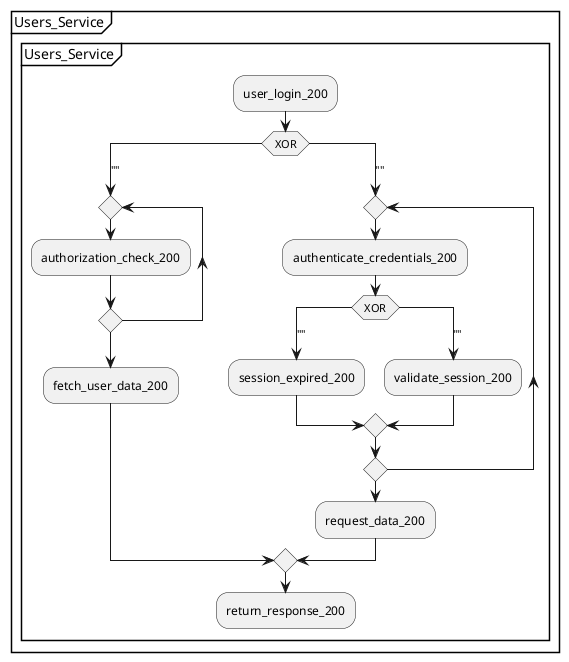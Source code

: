@startuml
    partition "Users_Service" {
        group "Users_Service"
            :user_login_200;
            switch (XOR)
                case ("")
                    repeat
                        :authorization_check_200;
                    repeat while
                    :fetch_user_data_200;
                case ("")
                    repeat
                        :authenticate_credentials_200;
                        switch (XOR)
                            case ("")
                                :session_expired_200;
                            case ("")
                                :validate_session_200;
                        endswitch
                    repeat while
                    :request_data_200;
            endswitch
            :return_response_200;
        end group
    }
@enduml